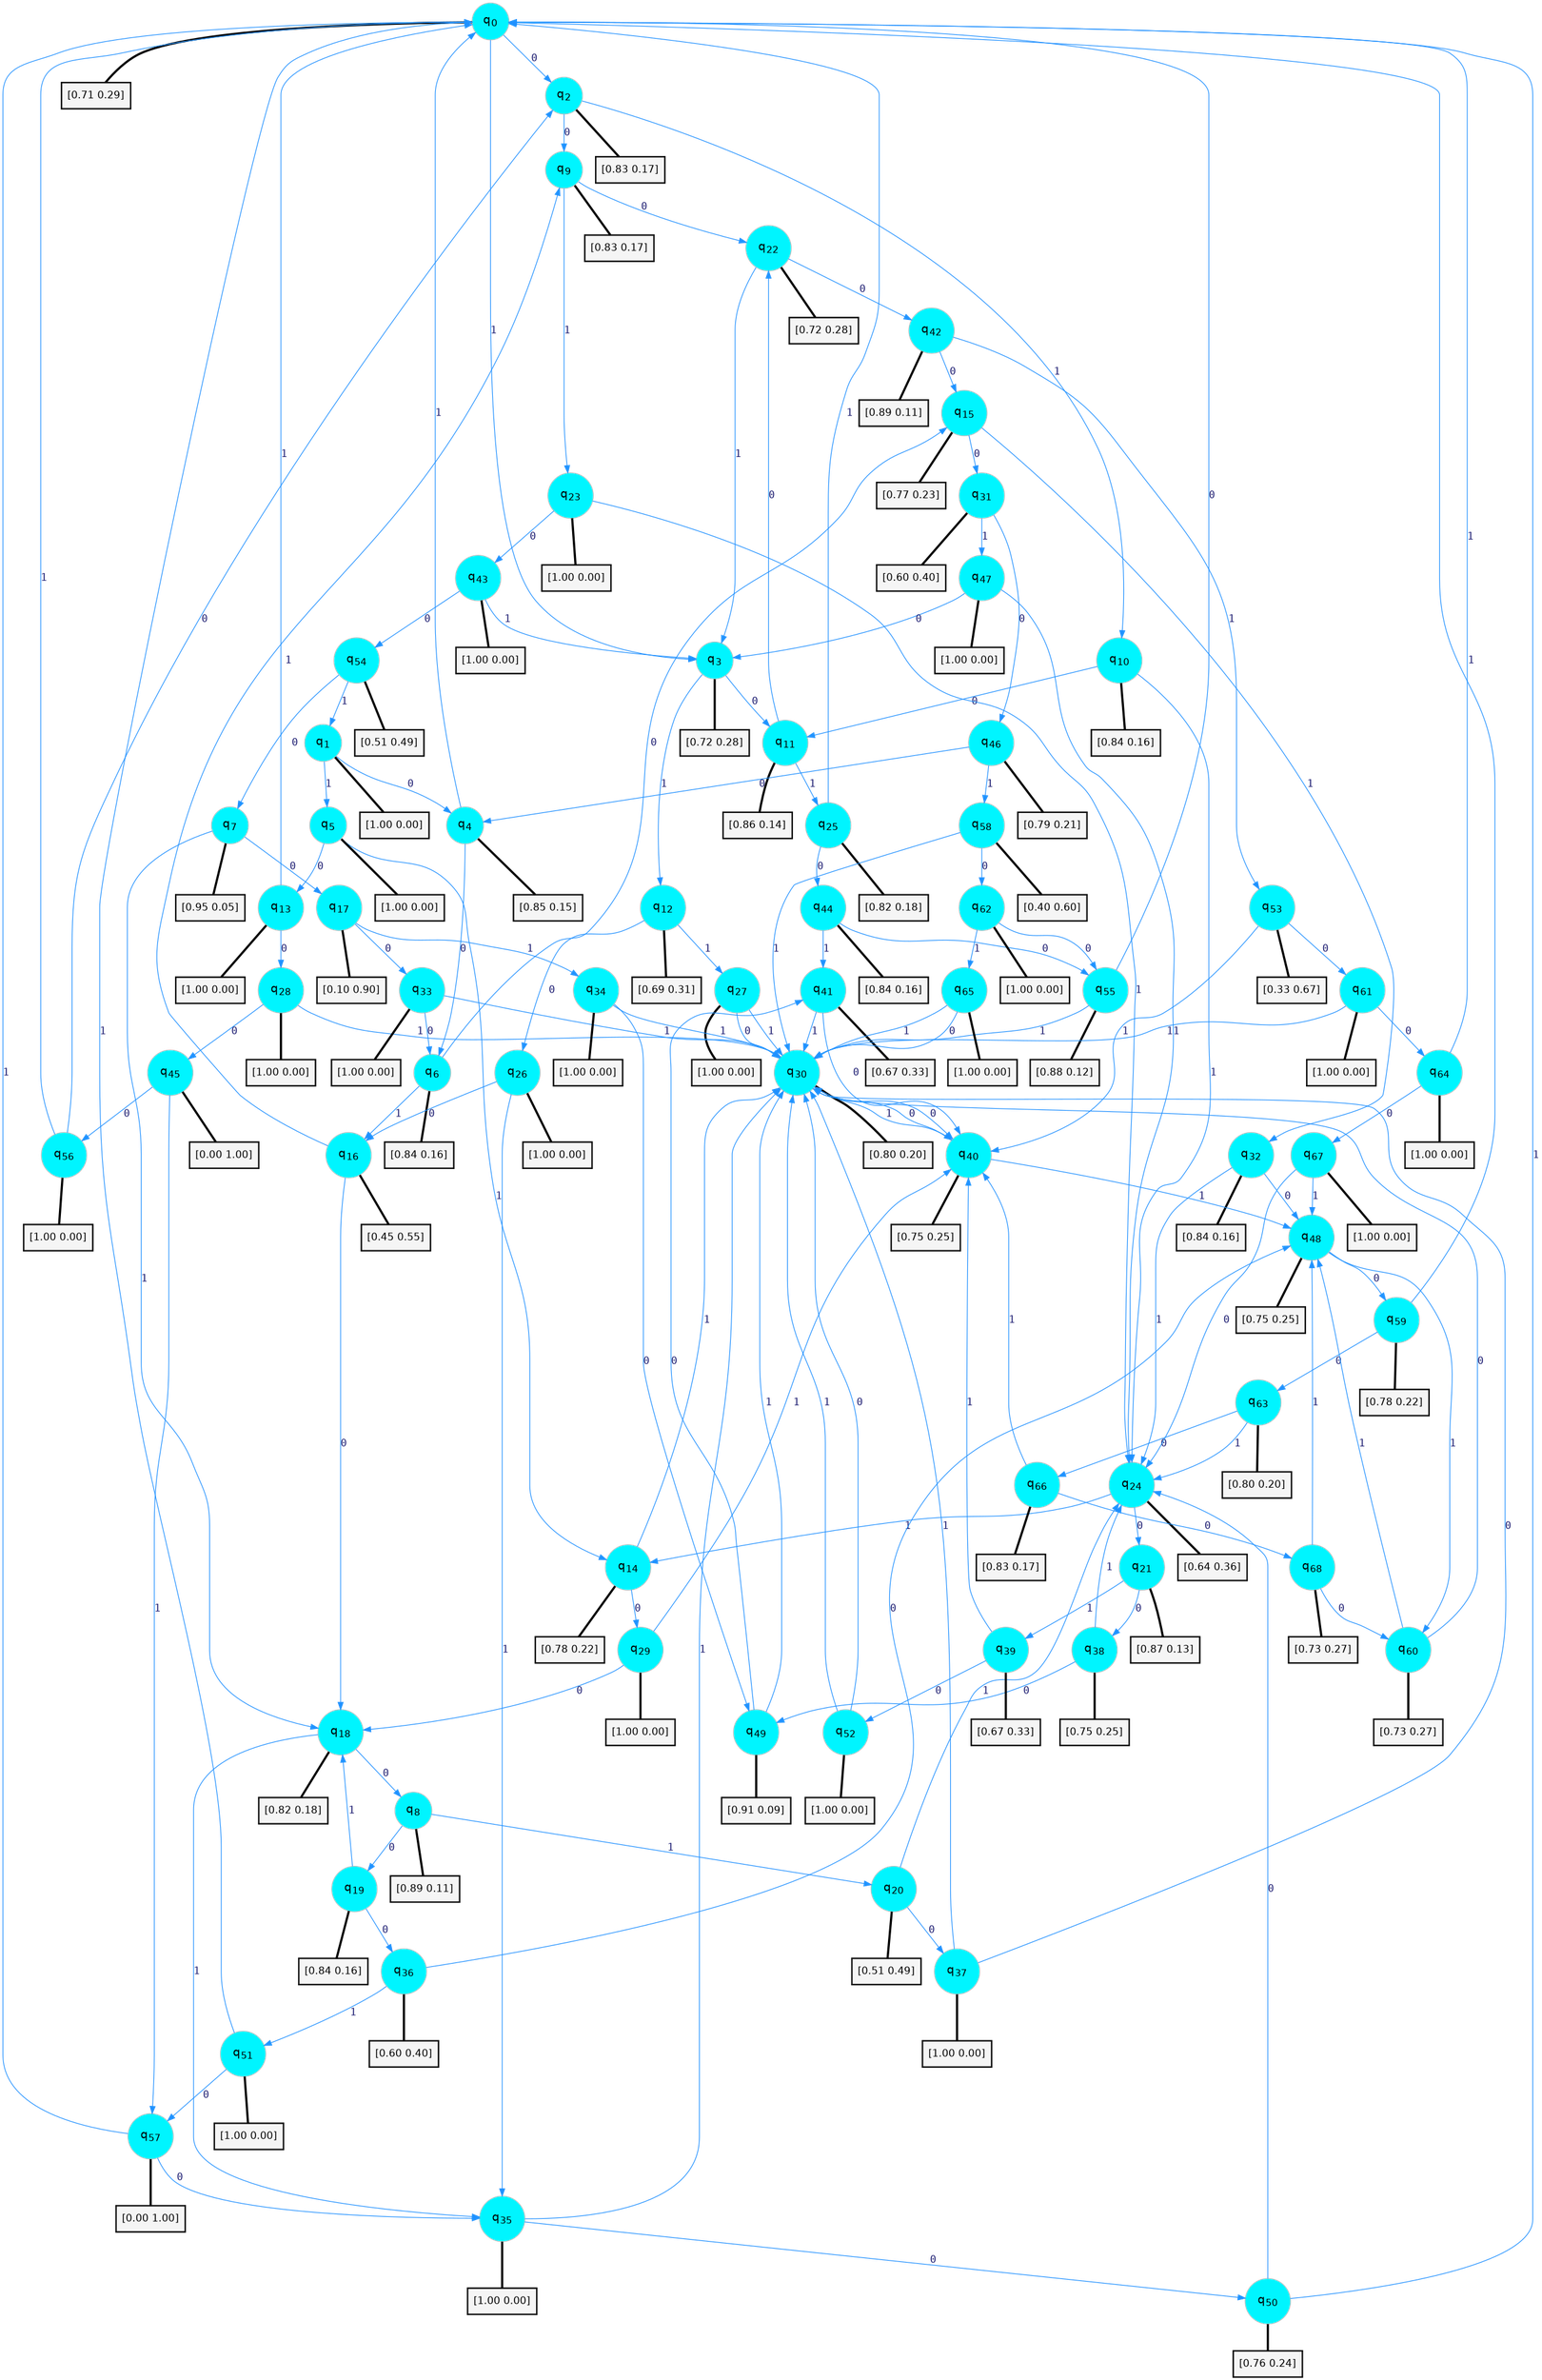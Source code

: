 digraph G {
graph [
bgcolor=transparent, dpi=300, rankdir=TD, size="40,25"];
node [
color=gray, fillcolor=turquoise1, fontcolor=black, fontname=Helvetica, fontsize=16, fontweight=bold, shape=circle, style=filled];
edge [
arrowsize=1, color=dodgerblue1, fontcolor=midnightblue, fontname=courier, fontweight=bold, penwidth=1, style=solid, weight=20];
0[label=<q<SUB>0</SUB>>];
1[label=<q<SUB>1</SUB>>];
2[label=<q<SUB>2</SUB>>];
3[label=<q<SUB>3</SUB>>];
4[label=<q<SUB>4</SUB>>];
5[label=<q<SUB>5</SUB>>];
6[label=<q<SUB>6</SUB>>];
7[label=<q<SUB>7</SUB>>];
8[label=<q<SUB>8</SUB>>];
9[label=<q<SUB>9</SUB>>];
10[label=<q<SUB>10</SUB>>];
11[label=<q<SUB>11</SUB>>];
12[label=<q<SUB>12</SUB>>];
13[label=<q<SUB>13</SUB>>];
14[label=<q<SUB>14</SUB>>];
15[label=<q<SUB>15</SUB>>];
16[label=<q<SUB>16</SUB>>];
17[label=<q<SUB>17</SUB>>];
18[label=<q<SUB>18</SUB>>];
19[label=<q<SUB>19</SUB>>];
20[label=<q<SUB>20</SUB>>];
21[label=<q<SUB>21</SUB>>];
22[label=<q<SUB>22</SUB>>];
23[label=<q<SUB>23</SUB>>];
24[label=<q<SUB>24</SUB>>];
25[label=<q<SUB>25</SUB>>];
26[label=<q<SUB>26</SUB>>];
27[label=<q<SUB>27</SUB>>];
28[label=<q<SUB>28</SUB>>];
29[label=<q<SUB>29</SUB>>];
30[label=<q<SUB>30</SUB>>];
31[label=<q<SUB>31</SUB>>];
32[label=<q<SUB>32</SUB>>];
33[label=<q<SUB>33</SUB>>];
34[label=<q<SUB>34</SUB>>];
35[label=<q<SUB>35</SUB>>];
36[label=<q<SUB>36</SUB>>];
37[label=<q<SUB>37</SUB>>];
38[label=<q<SUB>38</SUB>>];
39[label=<q<SUB>39</SUB>>];
40[label=<q<SUB>40</SUB>>];
41[label=<q<SUB>41</SUB>>];
42[label=<q<SUB>42</SUB>>];
43[label=<q<SUB>43</SUB>>];
44[label=<q<SUB>44</SUB>>];
45[label=<q<SUB>45</SUB>>];
46[label=<q<SUB>46</SUB>>];
47[label=<q<SUB>47</SUB>>];
48[label=<q<SUB>48</SUB>>];
49[label=<q<SUB>49</SUB>>];
50[label=<q<SUB>50</SUB>>];
51[label=<q<SUB>51</SUB>>];
52[label=<q<SUB>52</SUB>>];
53[label=<q<SUB>53</SUB>>];
54[label=<q<SUB>54</SUB>>];
55[label=<q<SUB>55</SUB>>];
56[label=<q<SUB>56</SUB>>];
57[label=<q<SUB>57</SUB>>];
58[label=<q<SUB>58</SUB>>];
59[label=<q<SUB>59</SUB>>];
60[label=<q<SUB>60</SUB>>];
61[label=<q<SUB>61</SUB>>];
62[label=<q<SUB>62</SUB>>];
63[label=<q<SUB>63</SUB>>];
64[label=<q<SUB>64</SUB>>];
65[label=<q<SUB>65</SUB>>];
66[label=<q<SUB>66</SUB>>];
67[label=<q<SUB>67</SUB>>];
68[label=<q<SUB>68</SUB>>];
69[label="[0.71 0.29]", shape=box,fontcolor=black, fontname=Helvetica, fontsize=14, penwidth=2, fillcolor=whitesmoke,color=black];
70[label="[1.00 0.00]", shape=box,fontcolor=black, fontname=Helvetica, fontsize=14, penwidth=2, fillcolor=whitesmoke,color=black];
71[label="[0.83 0.17]", shape=box,fontcolor=black, fontname=Helvetica, fontsize=14, penwidth=2, fillcolor=whitesmoke,color=black];
72[label="[0.72 0.28]", shape=box,fontcolor=black, fontname=Helvetica, fontsize=14, penwidth=2, fillcolor=whitesmoke,color=black];
73[label="[0.85 0.15]", shape=box,fontcolor=black, fontname=Helvetica, fontsize=14, penwidth=2, fillcolor=whitesmoke,color=black];
74[label="[1.00 0.00]", shape=box,fontcolor=black, fontname=Helvetica, fontsize=14, penwidth=2, fillcolor=whitesmoke,color=black];
75[label="[0.84 0.16]", shape=box,fontcolor=black, fontname=Helvetica, fontsize=14, penwidth=2, fillcolor=whitesmoke,color=black];
76[label="[0.95 0.05]", shape=box,fontcolor=black, fontname=Helvetica, fontsize=14, penwidth=2, fillcolor=whitesmoke,color=black];
77[label="[0.89 0.11]", shape=box,fontcolor=black, fontname=Helvetica, fontsize=14, penwidth=2, fillcolor=whitesmoke,color=black];
78[label="[0.83 0.17]", shape=box,fontcolor=black, fontname=Helvetica, fontsize=14, penwidth=2, fillcolor=whitesmoke,color=black];
79[label="[0.84 0.16]", shape=box,fontcolor=black, fontname=Helvetica, fontsize=14, penwidth=2, fillcolor=whitesmoke,color=black];
80[label="[0.86 0.14]", shape=box,fontcolor=black, fontname=Helvetica, fontsize=14, penwidth=2, fillcolor=whitesmoke,color=black];
81[label="[0.69 0.31]", shape=box,fontcolor=black, fontname=Helvetica, fontsize=14, penwidth=2, fillcolor=whitesmoke,color=black];
82[label="[1.00 0.00]", shape=box,fontcolor=black, fontname=Helvetica, fontsize=14, penwidth=2, fillcolor=whitesmoke,color=black];
83[label="[0.78 0.22]", shape=box,fontcolor=black, fontname=Helvetica, fontsize=14, penwidth=2, fillcolor=whitesmoke,color=black];
84[label="[0.77 0.23]", shape=box,fontcolor=black, fontname=Helvetica, fontsize=14, penwidth=2, fillcolor=whitesmoke,color=black];
85[label="[0.45 0.55]", shape=box,fontcolor=black, fontname=Helvetica, fontsize=14, penwidth=2, fillcolor=whitesmoke,color=black];
86[label="[0.10 0.90]", shape=box,fontcolor=black, fontname=Helvetica, fontsize=14, penwidth=2, fillcolor=whitesmoke,color=black];
87[label="[0.82 0.18]", shape=box,fontcolor=black, fontname=Helvetica, fontsize=14, penwidth=2, fillcolor=whitesmoke,color=black];
88[label="[0.84 0.16]", shape=box,fontcolor=black, fontname=Helvetica, fontsize=14, penwidth=2, fillcolor=whitesmoke,color=black];
89[label="[0.51 0.49]", shape=box,fontcolor=black, fontname=Helvetica, fontsize=14, penwidth=2, fillcolor=whitesmoke,color=black];
90[label="[0.87 0.13]", shape=box,fontcolor=black, fontname=Helvetica, fontsize=14, penwidth=2, fillcolor=whitesmoke,color=black];
91[label="[0.72 0.28]", shape=box,fontcolor=black, fontname=Helvetica, fontsize=14, penwidth=2, fillcolor=whitesmoke,color=black];
92[label="[1.00 0.00]", shape=box,fontcolor=black, fontname=Helvetica, fontsize=14, penwidth=2, fillcolor=whitesmoke,color=black];
93[label="[0.64 0.36]", shape=box,fontcolor=black, fontname=Helvetica, fontsize=14, penwidth=2, fillcolor=whitesmoke,color=black];
94[label="[0.82 0.18]", shape=box,fontcolor=black, fontname=Helvetica, fontsize=14, penwidth=2, fillcolor=whitesmoke,color=black];
95[label="[1.00 0.00]", shape=box,fontcolor=black, fontname=Helvetica, fontsize=14, penwidth=2, fillcolor=whitesmoke,color=black];
96[label="[1.00 0.00]", shape=box,fontcolor=black, fontname=Helvetica, fontsize=14, penwidth=2, fillcolor=whitesmoke,color=black];
97[label="[1.00 0.00]", shape=box,fontcolor=black, fontname=Helvetica, fontsize=14, penwidth=2, fillcolor=whitesmoke,color=black];
98[label="[1.00 0.00]", shape=box,fontcolor=black, fontname=Helvetica, fontsize=14, penwidth=2, fillcolor=whitesmoke,color=black];
99[label="[0.80 0.20]", shape=box,fontcolor=black, fontname=Helvetica, fontsize=14, penwidth=2, fillcolor=whitesmoke,color=black];
100[label="[0.60 0.40]", shape=box,fontcolor=black, fontname=Helvetica, fontsize=14, penwidth=2, fillcolor=whitesmoke,color=black];
101[label="[0.84 0.16]", shape=box,fontcolor=black, fontname=Helvetica, fontsize=14, penwidth=2, fillcolor=whitesmoke,color=black];
102[label="[1.00 0.00]", shape=box,fontcolor=black, fontname=Helvetica, fontsize=14, penwidth=2, fillcolor=whitesmoke,color=black];
103[label="[1.00 0.00]", shape=box,fontcolor=black, fontname=Helvetica, fontsize=14, penwidth=2, fillcolor=whitesmoke,color=black];
104[label="[1.00 0.00]", shape=box,fontcolor=black, fontname=Helvetica, fontsize=14, penwidth=2, fillcolor=whitesmoke,color=black];
105[label="[0.60 0.40]", shape=box,fontcolor=black, fontname=Helvetica, fontsize=14, penwidth=2, fillcolor=whitesmoke,color=black];
106[label="[1.00 0.00]", shape=box,fontcolor=black, fontname=Helvetica, fontsize=14, penwidth=2, fillcolor=whitesmoke,color=black];
107[label="[0.75 0.25]", shape=box,fontcolor=black, fontname=Helvetica, fontsize=14, penwidth=2, fillcolor=whitesmoke,color=black];
108[label="[0.67 0.33]", shape=box,fontcolor=black, fontname=Helvetica, fontsize=14, penwidth=2, fillcolor=whitesmoke,color=black];
109[label="[0.75 0.25]", shape=box,fontcolor=black, fontname=Helvetica, fontsize=14, penwidth=2, fillcolor=whitesmoke,color=black];
110[label="[0.67 0.33]", shape=box,fontcolor=black, fontname=Helvetica, fontsize=14, penwidth=2, fillcolor=whitesmoke,color=black];
111[label="[0.89 0.11]", shape=box,fontcolor=black, fontname=Helvetica, fontsize=14, penwidth=2, fillcolor=whitesmoke,color=black];
112[label="[1.00 0.00]", shape=box,fontcolor=black, fontname=Helvetica, fontsize=14, penwidth=2, fillcolor=whitesmoke,color=black];
113[label="[0.84 0.16]", shape=box,fontcolor=black, fontname=Helvetica, fontsize=14, penwidth=2, fillcolor=whitesmoke,color=black];
114[label="[0.00 1.00]", shape=box,fontcolor=black, fontname=Helvetica, fontsize=14, penwidth=2, fillcolor=whitesmoke,color=black];
115[label="[0.79 0.21]", shape=box,fontcolor=black, fontname=Helvetica, fontsize=14, penwidth=2, fillcolor=whitesmoke,color=black];
116[label="[1.00 0.00]", shape=box,fontcolor=black, fontname=Helvetica, fontsize=14, penwidth=2, fillcolor=whitesmoke,color=black];
117[label="[0.75 0.25]", shape=box,fontcolor=black, fontname=Helvetica, fontsize=14, penwidth=2, fillcolor=whitesmoke,color=black];
118[label="[0.91 0.09]", shape=box,fontcolor=black, fontname=Helvetica, fontsize=14, penwidth=2, fillcolor=whitesmoke,color=black];
119[label="[0.76 0.24]", shape=box,fontcolor=black, fontname=Helvetica, fontsize=14, penwidth=2, fillcolor=whitesmoke,color=black];
120[label="[1.00 0.00]", shape=box,fontcolor=black, fontname=Helvetica, fontsize=14, penwidth=2, fillcolor=whitesmoke,color=black];
121[label="[1.00 0.00]", shape=box,fontcolor=black, fontname=Helvetica, fontsize=14, penwidth=2, fillcolor=whitesmoke,color=black];
122[label="[0.33 0.67]", shape=box,fontcolor=black, fontname=Helvetica, fontsize=14, penwidth=2, fillcolor=whitesmoke,color=black];
123[label="[0.51 0.49]", shape=box,fontcolor=black, fontname=Helvetica, fontsize=14, penwidth=2, fillcolor=whitesmoke,color=black];
124[label="[0.88 0.12]", shape=box,fontcolor=black, fontname=Helvetica, fontsize=14, penwidth=2, fillcolor=whitesmoke,color=black];
125[label="[1.00 0.00]", shape=box,fontcolor=black, fontname=Helvetica, fontsize=14, penwidth=2, fillcolor=whitesmoke,color=black];
126[label="[0.00 1.00]", shape=box,fontcolor=black, fontname=Helvetica, fontsize=14, penwidth=2, fillcolor=whitesmoke,color=black];
127[label="[0.40 0.60]", shape=box,fontcolor=black, fontname=Helvetica, fontsize=14, penwidth=2, fillcolor=whitesmoke,color=black];
128[label="[0.78 0.22]", shape=box,fontcolor=black, fontname=Helvetica, fontsize=14, penwidth=2, fillcolor=whitesmoke,color=black];
129[label="[0.73 0.27]", shape=box,fontcolor=black, fontname=Helvetica, fontsize=14, penwidth=2, fillcolor=whitesmoke,color=black];
130[label="[1.00 0.00]", shape=box,fontcolor=black, fontname=Helvetica, fontsize=14, penwidth=2, fillcolor=whitesmoke,color=black];
131[label="[1.00 0.00]", shape=box,fontcolor=black, fontname=Helvetica, fontsize=14, penwidth=2, fillcolor=whitesmoke,color=black];
132[label="[0.80 0.20]", shape=box,fontcolor=black, fontname=Helvetica, fontsize=14, penwidth=2, fillcolor=whitesmoke,color=black];
133[label="[1.00 0.00]", shape=box,fontcolor=black, fontname=Helvetica, fontsize=14, penwidth=2, fillcolor=whitesmoke,color=black];
134[label="[1.00 0.00]", shape=box,fontcolor=black, fontname=Helvetica, fontsize=14, penwidth=2, fillcolor=whitesmoke,color=black];
135[label="[0.83 0.17]", shape=box,fontcolor=black, fontname=Helvetica, fontsize=14, penwidth=2, fillcolor=whitesmoke,color=black];
136[label="[1.00 0.00]", shape=box,fontcolor=black, fontname=Helvetica, fontsize=14, penwidth=2, fillcolor=whitesmoke,color=black];
137[label="[0.73 0.27]", shape=box,fontcolor=black, fontname=Helvetica, fontsize=14, penwidth=2, fillcolor=whitesmoke,color=black];
0->2 [label=0];
0->3 [label=1];
0->69 [arrowhead=none, penwidth=3,color=black];
1->4 [label=0];
1->5 [label=1];
1->70 [arrowhead=none, penwidth=3,color=black];
2->9 [label=0];
2->10 [label=1];
2->71 [arrowhead=none, penwidth=3,color=black];
3->11 [label=0];
3->12 [label=1];
3->72 [arrowhead=none, penwidth=3,color=black];
4->6 [label=0];
4->0 [label=1];
4->73 [arrowhead=none, penwidth=3,color=black];
5->13 [label=0];
5->14 [label=1];
5->74 [arrowhead=none, penwidth=3,color=black];
6->15 [label=0];
6->16 [label=1];
6->75 [arrowhead=none, penwidth=3,color=black];
7->17 [label=0];
7->18 [label=1];
7->76 [arrowhead=none, penwidth=3,color=black];
8->19 [label=0];
8->20 [label=1];
8->77 [arrowhead=none, penwidth=3,color=black];
9->22 [label=0];
9->23 [label=1];
9->78 [arrowhead=none, penwidth=3,color=black];
10->11 [label=0];
10->24 [label=1];
10->79 [arrowhead=none, penwidth=3,color=black];
11->22 [label=0];
11->25 [label=1];
11->80 [arrowhead=none, penwidth=3,color=black];
12->26 [label=0];
12->27 [label=1];
12->81 [arrowhead=none, penwidth=3,color=black];
13->28 [label=0];
13->0 [label=1];
13->82 [arrowhead=none, penwidth=3,color=black];
14->29 [label=0];
14->30 [label=1];
14->83 [arrowhead=none, penwidth=3,color=black];
15->31 [label=0];
15->32 [label=1];
15->84 [arrowhead=none, penwidth=3,color=black];
16->18 [label=0];
16->9 [label=1];
16->85 [arrowhead=none, penwidth=3,color=black];
17->33 [label=0];
17->34 [label=1];
17->86 [arrowhead=none, penwidth=3,color=black];
18->8 [label=0];
18->35 [label=1];
18->87 [arrowhead=none, penwidth=3,color=black];
19->36 [label=0];
19->18 [label=1];
19->88 [arrowhead=none, penwidth=3,color=black];
20->37 [label=0];
20->24 [label=1];
20->89 [arrowhead=none, penwidth=3,color=black];
21->38 [label=0];
21->39 [label=1];
21->90 [arrowhead=none, penwidth=3,color=black];
22->42 [label=0];
22->3 [label=1];
22->91 [arrowhead=none, penwidth=3,color=black];
23->43 [label=0];
23->24 [label=1];
23->92 [arrowhead=none, penwidth=3,color=black];
24->21 [label=0];
24->14 [label=1];
24->93 [arrowhead=none, penwidth=3,color=black];
25->44 [label=0];
25->0 [label=1];
25->94 [arrowhead=none, penwidth=3,color=black];
26->16 [label=0];
26->35 [label=1];
26->95 [arrowhead=none, penwidth=3,color=black];
27->30 [label=0];
27->30 [label=1];
27->96 [arrowhead=none, penwidth=3,color=black];
28->45 [label=0];
28->30 [label=1];
28->97 [arrowhead=none, penwidth=3,color=black];
29->18 [label=0];
29->40 [label=1];
29->98 [arrowhead=none, penwidth=3,color=black];
30->40 [label=0];
30->40 [label=1];
30->99 [arrowhead=none, penwidth=3,color=black];
31->46 [label=0];
31->47 [label=1];
31->100 [arrowhead=none, penwidth=3,color=black];
32->48 [label=0];
32->24 [label=1];
32->101 [arrowhead=none, penwidth=3,color=black];
33->6 [label=0];
33->30 [label=1];
33->102 [arrowhead=none, penwidth=3,color=black];
34->49 [label=0];
34->30 [label=1];
34->103 [arrowhead=none, penwidth=3,color=black];
35->50 [label=0];
35->30 [label=1];
35->104 [arrowhead=none, penwidth=3,color=black];
36->48 [label=0];
36->51 [label=1];
36->105 [arrowhead=none, penwidth=3,color=black];
37->30 [label=0];
37->30 [label=1];
37->106 [arrowhead=none, penwidth=3,color=black];
38->49 [label=0];
38->24 [label=1];
38->107 [arrowhead=none, penwidth=3,color=black];
39->52 [label=0];
39->40 [label=1];
39->108 [arrowhead=none, penwidth=3,color=black];
40->30 [label=0];
40->48 [label=1];
40->109 [arrowhead=none, penwidth=3,color=black];
41->40 [label=0];
41->30 [label=1];
41->110 [arrowhead=none, penwidth=3,color=black];
42->15 [label=0];
42->53 [label=1];
42->111 [arrowhead=none, penwidth=3,color=black];
43->54 [label=0];
43->3 [label=1];
43->112 [arrowhead=none, penwidth=3,color=black];
44->55 [label=0];
44->41 [label=1];
44->113 [arrowhead=none, penwidth=3,color=black];
45->56 [label=0];
45->57 [label=1];
45->114 [arrowhead=none, penwidth=3,color=black];
46->4 [label=0];
46->58 [label=1];
46->115 [arrowhead=none, penwidth=3,color=black];
47->3 [label=0];
47->24 [label=1];
47->116 [arrowhead=none, penwidth=3,color=black];
48->59 [label=0];
48->60 [label=1];
48->117 [arrowhead=none, penwidth=3,color=black];
49->41 [label=0];
49->30 [label=1];
49->118 [arrowhead=none, penwidth=3,color=black];
50->24 [label=0];
50->0 [label=1];
50->119 [arrowhead=none, penwidth=3,color=black];
51->57 [label=0];
51->0 [label=1];
51->120 [arrowhead=none, penwidth=3,color=black];
52->30 [label=0];
52->30 [label=1];
52->121 [arrowhead=none, penwidth=3,color=black];
53->61 [label=0];
53->40 [label=1];
53->122 [arrowhead=none, penwidth=3,color=black];
54->7 [label=0];
54->1 [label=1];
54->123 [arrowhead=none, penwidth=3,color=black];
55->0 [label=0];
55->30 [label=1];
55->124 [arrowhead=none, penwidth=3,color=black];
56->2 [label=0];
56->0 [label=1];
56->125 [arrowhead=none, penwidth=3,color=black];
57->35 [label=0];
57->0 [label=1];
57->126 [arrowhead=none, penwidth=3,color=black];
58->62 [label=0];
58->30 [label=1];
58->127 [arrowhead=none, penwidth=3,color=black];
59->63 [label=0];
59->0 [label=1];
59->128 [arrowhead=none, penwidth=3,color=black];
60->30 [label=0];
60->48 [label=1];
60->129 [arrowhead=none, penwidth=3,color=black];
61->64 [label=0];
61->30 [label=1];
61->130 [arrowhead=none, penwidth=3,color=black];
62->55 [label=0];
62->65 [label=1];
62->131 [arrowhead=none, penwidth=3,color=black];
63->66 [label=0];
63->24 [label=1];
63->132 [arrowhead=none, penwidth=3,color=black];
64->67 [label=0];
64->0 [label=1];
64->133 [arrowhead=none, penwidth=3,color=black];
65->30 [label=0];
65->30 [label=1];
65->134 [arrowhead=none, penwidth=3,color=black];
66->68 [label=0];
66->40 [label=1];
66->135 [arrowhead=none, penwidth=3,color=black];
67->24 [label=0];
67->48 [label=1];
67->136 [arrowhead=none, penwidth=3,color=black];
68->60 [label=0];
68->48 [label=1];
68->137 [arrowhead=none, penwidth=3,color=black];
}

